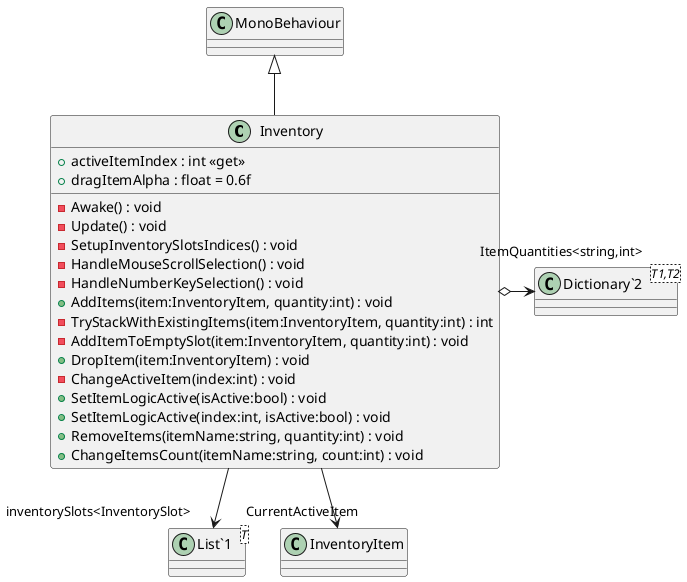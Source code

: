 @startuml
class Inventory {
    + activeItemIndex : int <<get>>
    + dragItemAlpha : float = 0.6f
    - Awake() : void
    - Update() : void
    - SetupInventorySlotsIndices() : void
    - HandleMouseScrollSelection() : void
    - HandleNumberKeySelection() : void
    + AddItems(item:InventoryItem, quantity:int) : void
    - TryStackWithExistingItems(item:InventoryItem, quantity:int) : int
    - AddItemToEmptySlot(item:InventoryItem, quantity:int) : void
    + DropItem(item:InventoryItem) : void
    - ChangeActiveItem(index:int) : void
    + SetItemLogicActive(isActive:bool) : void
    + SetItemLogicActive(index:int, isActive:bool) : void
    + RemoveItems(itemName:string, quantity:int) : void
    + ChangeItemsCount(itemName:string, count:int) : void
}
class "List`1"<T> {
}
class "Dictionary`2"<T1,T2> {
}
MonoBehaviour <|-- Inventory
Inventory --> "inventorySlots<InventorySlot>" "List`1"
Inventory o-> "ItemQuantities<string,int>" "Dictionary`2"
Inventory --> "CurrentActiveItem" InventoryItem
@enduml

